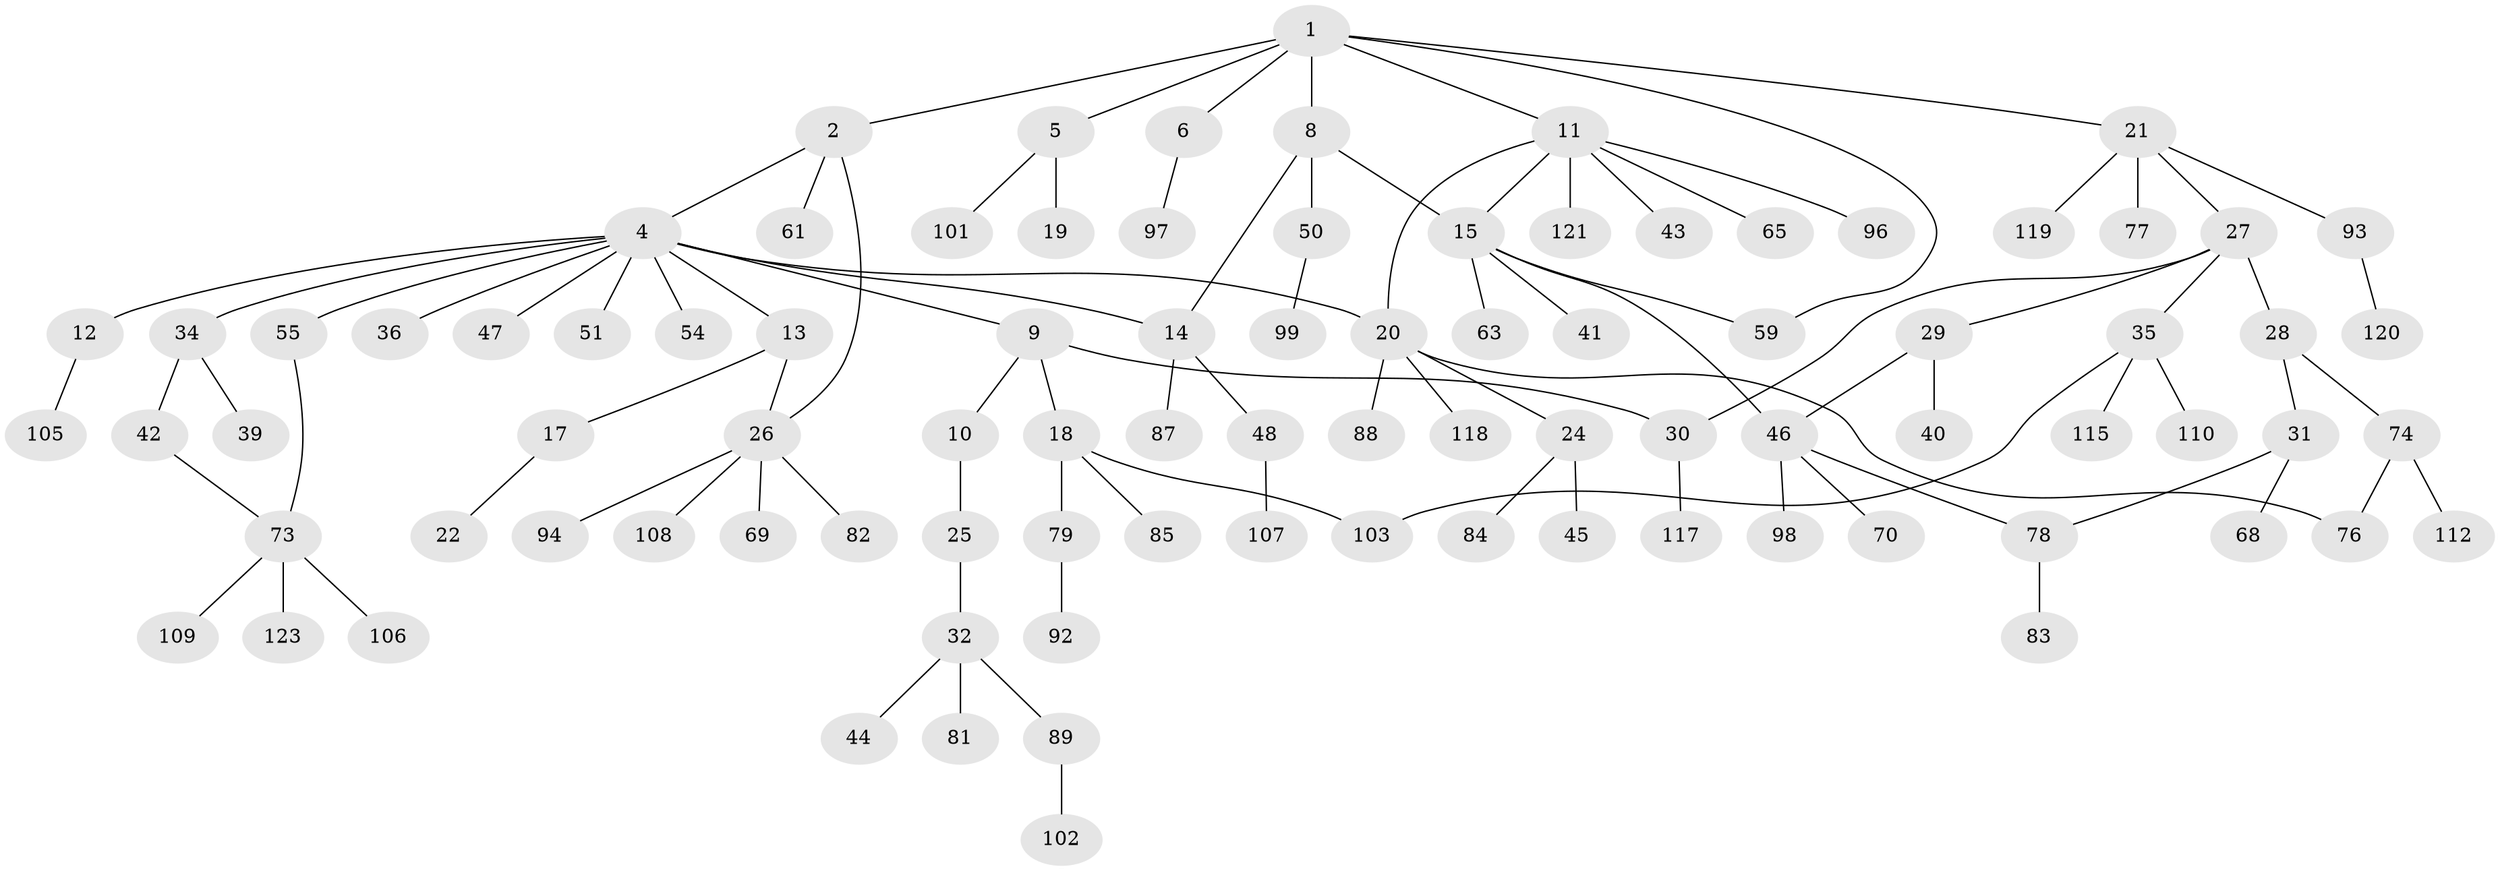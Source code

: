 // Generated by graph-tools (version 1.1) at 2025/51/02/27/25 19:51:39]
// undirected, 90 vertices, 100 edges
graph export_dot {
graph [start="1"]
  node [color=gray90,style=filled];
  1 [super="+3"];
  2;
  4 [super="+7"];
  5 [super="+90"];
  6 [super="+23"];
  8 [super="+67"];
  9 [super="+95"];
  10;
  11 [super="+58"];
  12 [super="+104"];
  13 [super="+56"];
  14 [super="+33"];
  15 [super="+16"];
  17 [super="+72"];
  18 [super="+62"];
  19;
  20 [super="+64"];
  21 [super="+71"];
  22;
  24 [super="+114"];
  25;
  26 [super="+37"];
  27;
  28;
  29 [super="+38"];
  30 [super="+129"];
  31 [super="+52"];
  32 [super="+60"];
  34 [super="+126"];
  35 [super="+86"];
  36 [super="+49"];
  39;
  40;
  41;
  42 [super="+66"];
  43;
  44;
  45 [super="+75"];
  46 [super="+53"];
  47;
  48 [super="+127"];
  50 [super="+57"];
  51 [super="+122"];
  54;
  55;
  59;
  61;
  63;
  65;
  68;
  69 [super="+125"];
  70;
  73 [super="+111"];
  74 [super="+128"];
  76;
  77;
  78 [super="+80"];
  79 [super="+124"];
  81;
  82;
  83 [super="+91"];
  84;
  85;
  87;
  88;
  89 [super="+100"];
  92;
  93 [super="+116"];
  94;
  96;
  97;
  98;
  99;
  101;
  102;
  103;
  105;
  106;
  107;
  108;
  109 [super="+113"];
  110;
  112;
  115;
  117;
  118;
  119;
  120;
  121;
  123;
  1 -- 2;
  1 -- 5;
  1 -- 6;
  1 -- 21;
  1 -- 8;
  1 -- 11;
  1 -- 59;
  2 -- 4;
  2 -- 26;
  2 -- 61;
  4 -- 9;
  4 -- 12;
  4 -- 13;
  4 -- 14;
  4 -- 20;
  4 -- 47;
  4 -- 34;
  4 -- 51;
  4 -- 36;
  4 -- 54;
  4 -- 55;
  5 -- 19;
  5 -- 101;
  6 -- 97;
  8 -- 50;
  8 -- 15;
  8 -- 14;
  9 -- 10;
  9 -- 18;
  9 -- 30;
  10 -- 25;
  11 -- 15;
  11 -- 43;
  11 -- 65;
  11 -- 96;
  11 -- 121;
  11 -- 20;
  12 -- 105;
  13 -- 17;
  13 -- 26;
  14 -- 48;
  14 -- 87;
  15 -- 41;
  15 -- 59;
  15 -- 63;
  15 -- 46;
  17 -- 22;
  18 -- 85;
  18 -- 79;
  18 -- 103;
  20 -- 24;
  20 -- 118;
  20 -- 88;
  20 -- 76;
  21 -- 27;
  21 -- 77;
  21 -- 119;
  21 -- 93;
  24 -- 45;
  24 -- 84;
  25 -- 32;
  26 -- 94;
  26 -- 69;
  26 -- 108;
  26 -- 82;
  27 -- 28;
  27 -- 29;
  27 -- 30;
  27 -- 35;
  28 -- 31;
  28 -- 74;
  29 -- 40;
  29 -- 46;
  30 -- 117;
  31 -- 68;
  31 -- 78;
  32 -- 44;
  32 -- 81;
  32 -- 89;
  34 -- 39;
  34 -- 42;
  35 -- 103;
  35 -- 115;
  35 -- 110;
  42 -- 73;
  46 -- 98;
  46 -- 78;
  46 -- 70;
  48 -- 107;
  50 -- 99;
  55 -- 73;
  73 -- 106;
  73 -- 109;
  73 -- 123;
  74 -- 76;
  74 -- 112;
  78 -- 83;
  79 -- 92;
  89 -- 102;
  93 -- 120;
}
